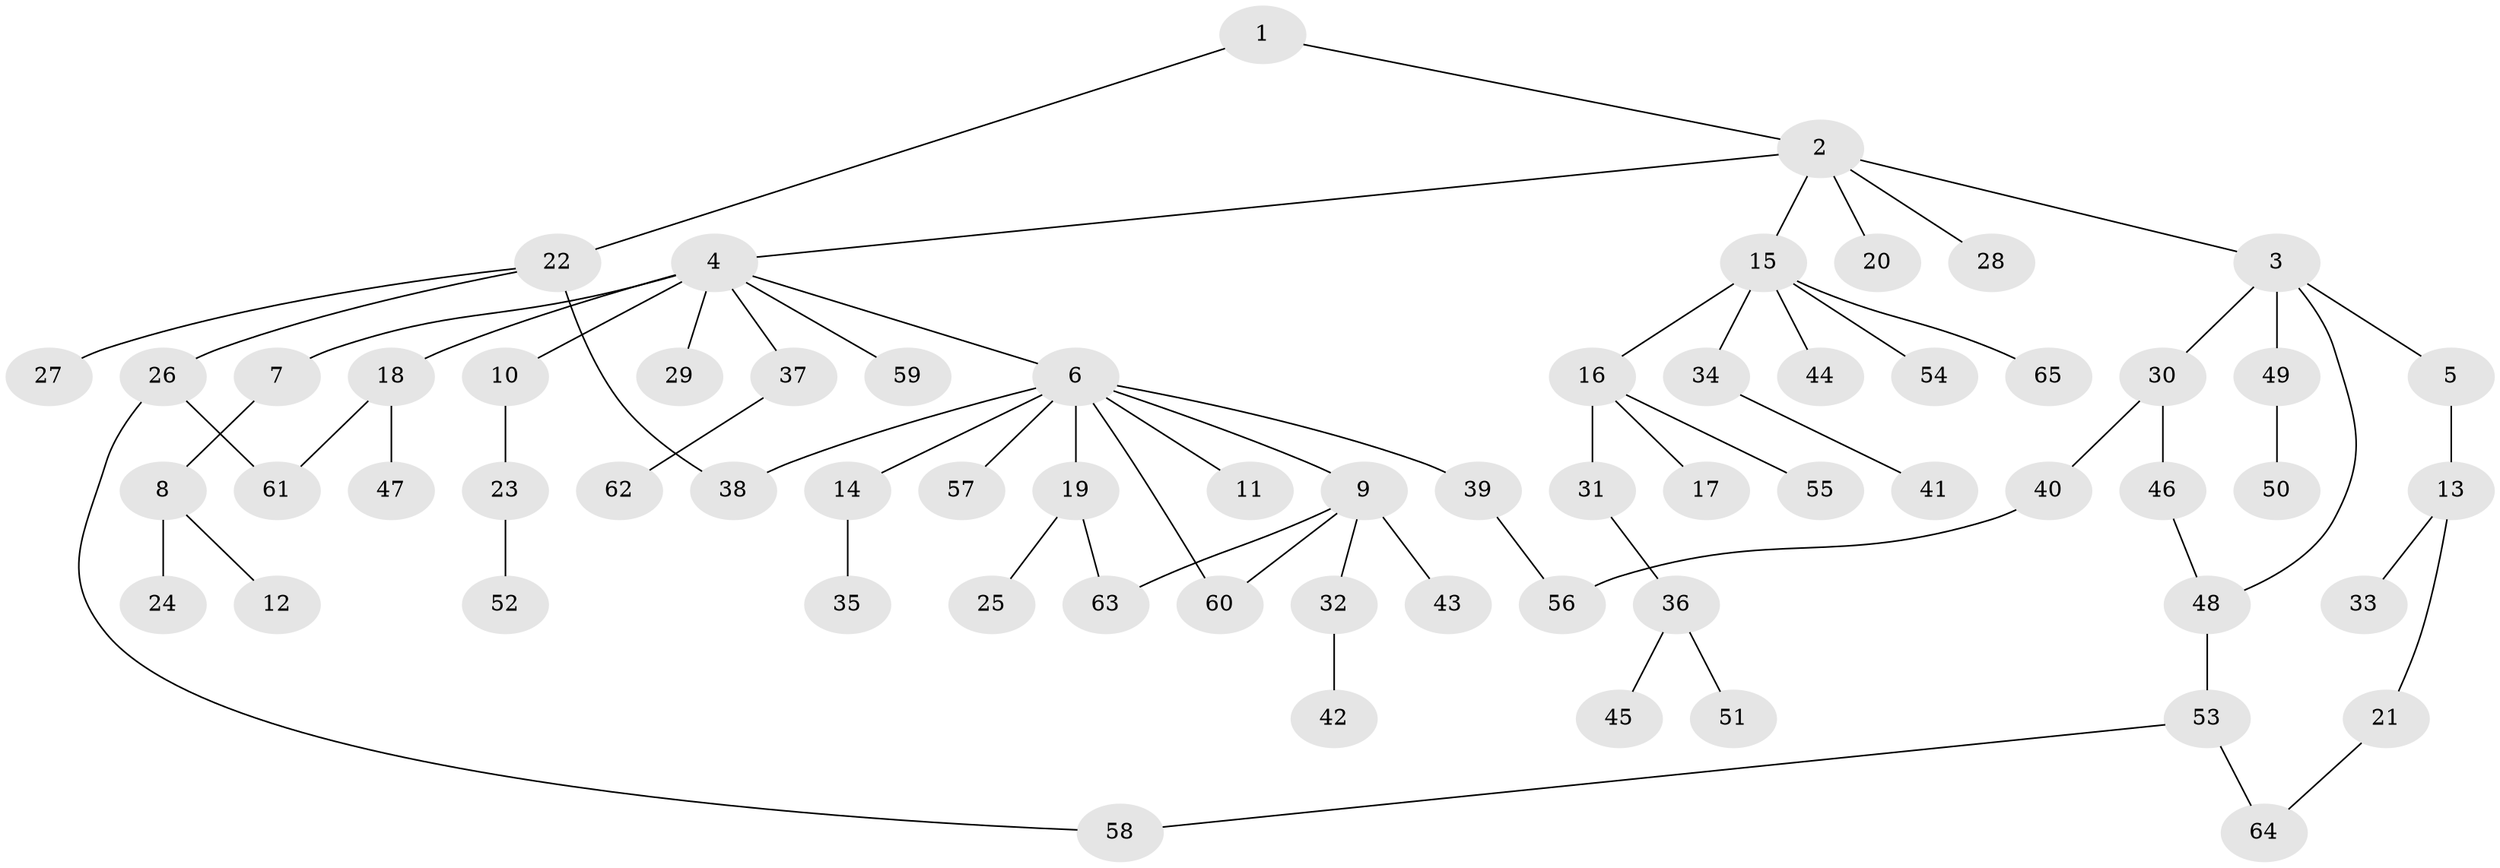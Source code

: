 // coarse degree distribution, {1: 0.7368421052631579, 6: 0.05263157894736842, 2: 0.05263157894736842, 3: 0.05263157894736842, 4: 0.05263157894736842, 9: 0.05263157894736842}
// Generated by graph-tools (version 1.1) at 2025/45/03/04/25 21:45:29]
// undirected, 65 vertices, 72 edges
graph export_dot {
graph [start="1"]
  node [color=gray90,style=filled];
  1;
  2;
  3;
  4;
  5;
  6;
  7;
  8;
  9;
  10;
  11;
  12;
  13;
  14;
  15;
  16;
  17;
  18;
  19;
  20;
  21;
  22;
  23;
  24;
  25;
  26;
  27;
  28;
  29;
  30;
  31;
  32;
  33;
  34;
  35;
  36;
  37;
  38;
  39;
  40;
  41;
  42;
  43;
  44;
  45;
  46;
  47;
  48;
  49;
  50;
  51;
  52;
  53;
  54;
  55;
  56;
  57;
  58;
  59;
  60;
  61;
  62;
  63;
  64;
  65;
  1 -- 2;
  1 -- 22;
  2 -- 3;
  2 -- 4;
  2 -- 15;
  2 -- 20;
  2 -- 28;
  3 -- 5;
  3 -- 30;
  3 -- 49;
  3 -- 48;
  4 -- 6;
  4 -- 7;
  4 -- 10;
  4 -- 18;
  4 -- 29;
  4 -- 37;
  4 -- 59;
  5 -- 13;
  6 -- 9;
  6 -- 11;
  6 -- 14;
  6 -- 19;
  6 -- 39;
  6 -- 57;
  6 -- 38;
  6 -- 60;
  7 -- 8;
  8 -- 12;
  8 -- 24;
  9 -- 32;
  9 -- 43;
  9 -- 60;
  9 -- 63;
  10 -- 23;
  13 -- 21;
  13 -- 33;
  14 -- 35;
  15 -- 16;
  15 -- 34;
  15 -- 44;
  15 -- 54;
  15 -- 65;
  16 -- 17;
  16 -- 31;
  16 -- 55;
  18 -- 47;
  18 -- 61;
  19 -- 25;
  19 -- 63;
  21 -- 64;
  22 -- 26;
  22 -- 27;
  22 -- 38;
  23 -- 52;
  26 -- 61;
  26 -- 58;
  30 -- 40;
  30 -- 46;
  31 -- 36;
  32 -- 42;
  34 -- 41;
  36 -- 45;
  36 -- 51;
  37 -- 62;
  39 -- 56;
  40 -- 56;
  46 -- 48;
  48 -- 53;
  49 -- 50;
  53 -- 58;
  53 -- 64;
}
